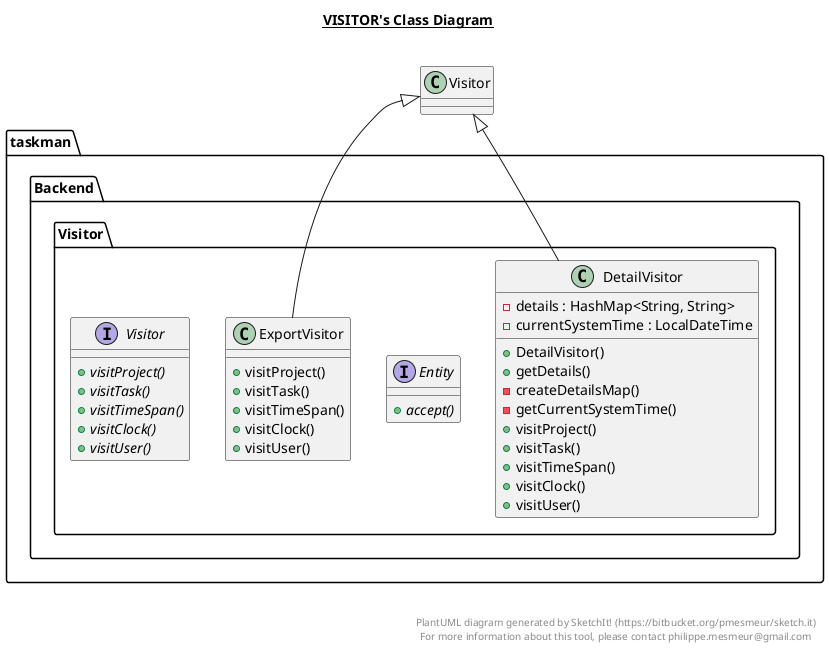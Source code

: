 @startuml

title __VISITOR's Class Diagram__\n

  package taskman {
    package taskman.Backend {
      package taskman.Backend.Visitor {
        class DetailVisitor {
            - details : HashMap<String, String>
            - currentSystemTime : LocalDateTime
            + DetailVisitor()
            + getDetails()
            - createDetailsMap()
            - getCurrentSystemTime()
            + visitProject()
            + visitTask()
            + visitTimeSpan()
            + visitClock()
            + visitUser()
        }
      }
    }
  }
  

  package taskman {
    package taskman.Backend {
      package taskman.Backend.Visitor {
        interface Entity {
            {abstract} + accept()
        }
      }
    }
  }
  

  package taskman {
    package taskman.Backend {
      package taskman.Backend.Visitor {
        class ExportVisitor {
            + visitProject()
            + visitTask()
            + visitTimeSpan()
            + visitClock()
            + visitUser()
        }
      }
    }
  }
  

  package taskman {
    package taskman.Backend {
      package taskman.Backend.Visitor {
        interface Visitor {
            {abstract} + visitProject()
            {abstract} + visitTask()
            {abstract} + visitTimeSpan()
            {abstract} + visitClock()
            {abstract} + visitUser()
        }
      }
    }
  }
  

  DetailVisitor -up-|> Visitor
  ExportVisitor -up-|> Visitor


right footer


PlantUML diagram generated by SketchIt! (https://bitbucket.org/pmesmeur/sketch.it)
For more information about this tool, please contact philippe.mesmeur@gmail.com
endfooter

@enduml
